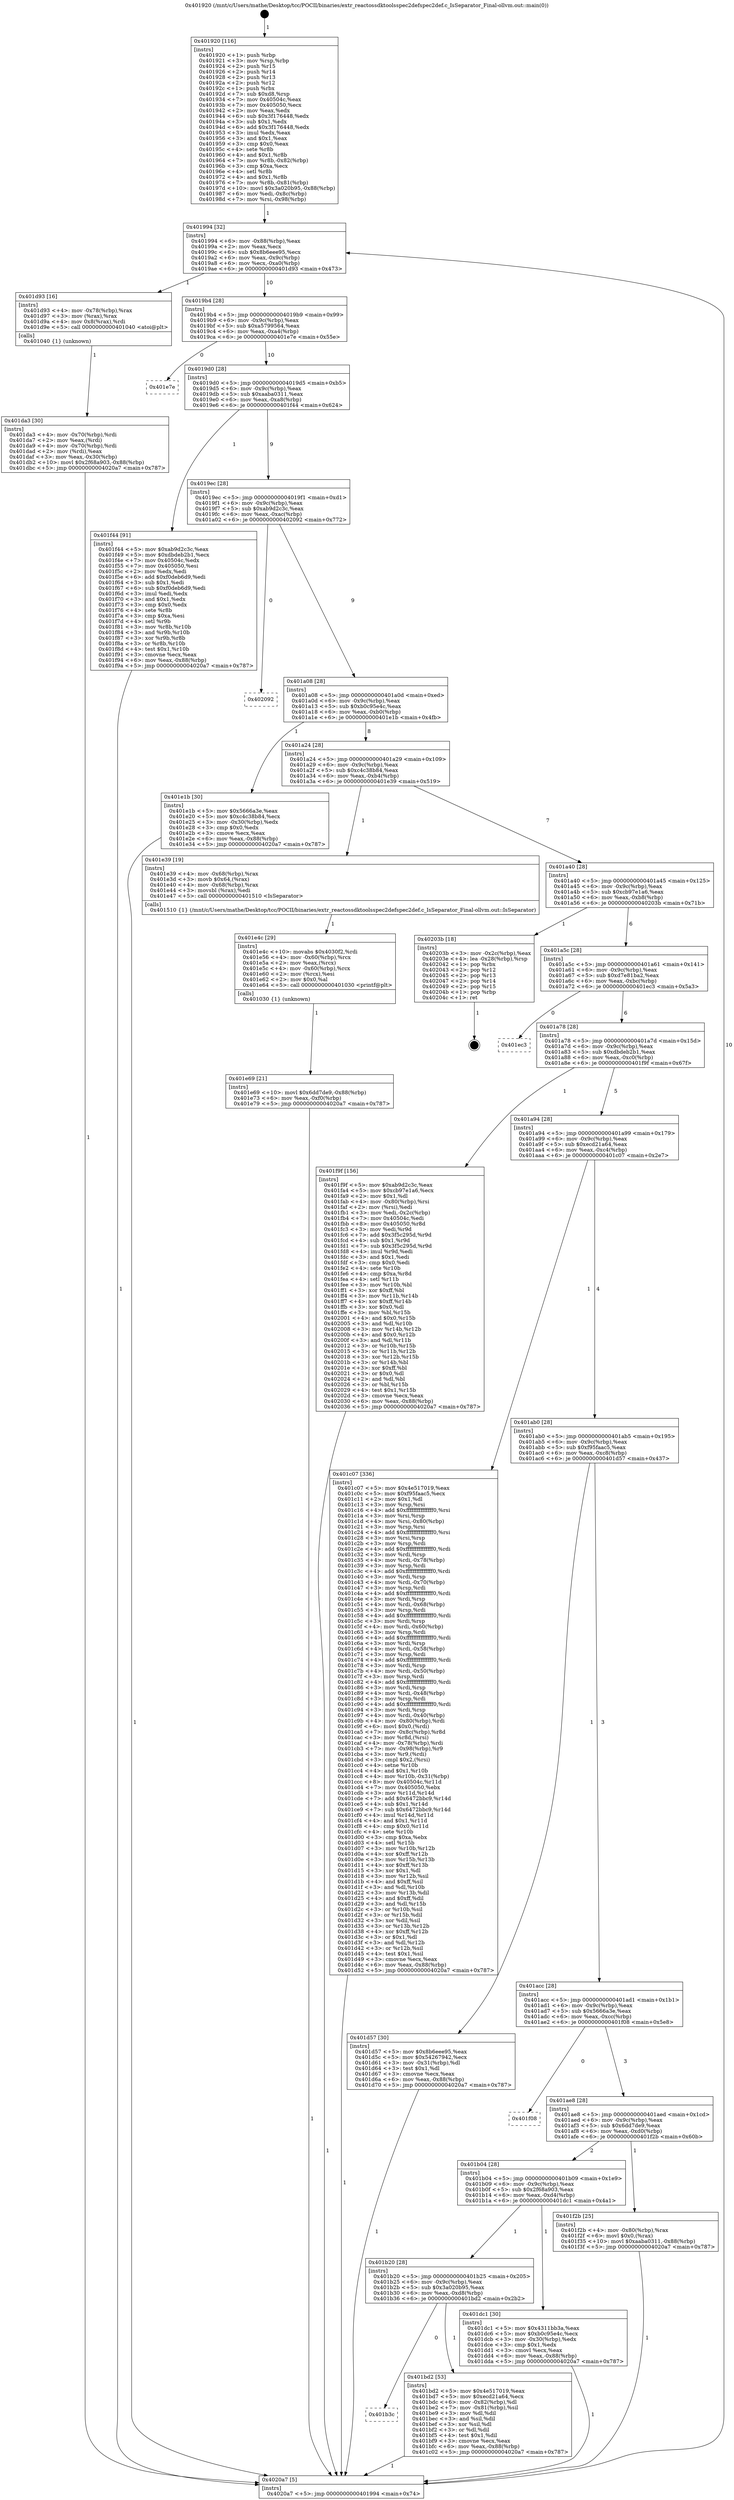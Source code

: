 digraph "0x401920" {
  label = "0x401920 (/mnt/c/Users/mathe/Desktop/tcc/POCII/binaries/extr_reactossdktoolsspec2defspec2def.c_IsSeparator_Final-ollvm.out::main(0))"
  labelloc = "t"
  node[shape=record]

  Entry [label="",width=0.3,height=0.3,shape=circle,fillcolor=black,style=filled]
  "0x401994" [label="{
     0x401994 [32]\l
     | [instrs]\l
     &nbsp;&nbsp;0x401994 \<+6\>: mov -0x88(%rbp),%eax\l
     &nbsp;&nbsp;0x40199a \<+2\>: mov %eax,%ecx\l
     &nbsp;&nbsp;0x40199c \<+6\>: sub $0x8b6eee95,%ecx\l
     &nbsp;&nbsp;0x4019a2 \<+6\>: mov %eax,-0x9c(%rbp)\l
     &nbsp;&nbsp;0x4019a8 \<+6\>: mov %ecx,-0xa0(%rbp)\l
     &nbsp;&nbsp;0x4019ae \<+6\>: je 0000000000401d93 \<main+0x473\>\l
  }"]
  "0x401d93" [label="{
     0x401d93 [16]\l
     | [instrs]\l
     &nbsp;&nbsp;0x401d93 \<+4\>: mov -0x78(%rbp),%rax\l
     &nbsp;&nbsp;0x401d97 \<+3\>: mov (%rax),%rax\l
     &nbsp;&nbsp;0x401d9a \<+4\>: mov 0x8(%rax),%rdi\l
     &nbsp;&nbsp;0x401d9e \<+5\>: call 0000000000401040 \<atoi@plt\>\l
     | [calls]\l
     &nbsp;&nbsp;0x401040 \{1\} (unknown)\l
  }"]
  "0x4019b4" [label="{
     0x4019b4 [28]\l
     | [instrs]\l
     &nbsp;&nbsp;0x4019b4 \<+5\>: jmp 00000000004019b9 \<main+0x99\>\l
     &nbsp;&nbsp;0x4019b9 \<+6\>: mov -0x9c(%rbp),%eax\l
     &nbsp;&nbsp;0x4019bf \<+5\>: sub $0xa5799564,%eax\l
     &nbsp;&nbsp;0x4019c4 \<+6\>: mov %eax,-0xa4(%rbp)\l
     &nbsp;&nbsp;0x4019ca \<+6\>: je 0000000000401e7e \<main+0x55e\>\l
  }"]
  Exit [label="",width=0.3,height=0.3,shape=circle,fillcolor=black,style=filled,peripheries=2]
  "0x401e7e" [label="{
     0x401e7e\l
  }", style=dashed]
  "0x4019d0" [label="{
     0x4019d0 [28]\l
     | [instrs]\l
     &nbsp;&nbsp;0x4019d0 \<+5\>: jmp 00000000004019d5 \<main+0xb5\>\l
     &nbsp;&nbsp;0x4019d5 \<+6\>: mov -0x9c(%rbp),%eax\l
     &nbsp;&nbsp;0x4019db \<+5\>: sub $0xaaba0311,%eax\l
     &nbsp;&nbsp;0x4019e0 \<+6\>: mov %eax,-0xa8(%rbp)\l
     &nbsp;&nbsp;0x4019e6 \<+6\>: je 0000000000401f44 \<main+0x624\>\l
  }"]
  "0x401e69" [label="{
     0x401e69 [21]\l
     | [instrs]\l
     &nbsp;&nbsp;0x401e69 \<+10\>: movl $0x6dd7de9,-0x88(%rbp)\l
     &nbsp;&nbsp;0x401e73 \<+6\>: mov %eax,-0xf0(%rbp)\l
     &nbsp;&nbsp;0x401e79 \<+5\>: jmp 00000000004020a7 \<main+0x787\>\l
  }"]
  "0x401f44" [label="{
     0x401f44 [91]\l
     | [instrs]\l
     &nbsp;&nbsp;0x401f44 \<+5\>: mov $0xab9d2c3c,%eax\l
     &nbsp;&nbsp;0x401f49 \<+5\>: mov $0xdbdeb2b1,%ecx\l
     &nbsp;&nbsp;0x401f4e \<+7\>: mov 0x40504c,%edx\l
     &nbsp;&nbsp;0x401f55 \<+7\>: mov 0x405050,%esi\l
     &nbsp;&nbsp;0x401f5c \<+2\>: mov %edx,%edi\l
     &nbsp;&nbsp;0x401f5e \<+6\>: add $0xf0deb6d9,%edi\l
     &nbsp;&nbsp;0x401f64 \<+3\>: sub $0x1,%edi\l
     &nbsp;&nbsp;0x401f67 \<+6\>: sub $0xf0deb6d9,%edi\l
     &nbsp;&nbsp;0x401f6d \<+3\>: imul %edi,%edx\l
     &nbsp;&nbsp;0x401f70 \<+3\>: and $0x1,%edx\l
     &nbsp;&nbsp;0x401f73 \<+3\>: cmp $0x0,%edx\l
     &nbsp;&nbsp;0x401f76 \<+4\>: sete %r8b\l
     &nbsp;&nbsp;0x401f7a \<+3\>: cmp $0xa,%esi\l
     &nbsp;&nbsp;0x401f7d \<+4\>: setl %r9b\l
     &nbsp;&nbsp;0x401f81 \<+3\>: mov %r8b,%r10b\l
     &nbsp;&nbsp;0x401f84 \<+3\>: and %r9b,%r10b\l
     &nbsp;&nbsp;0x401f87 \<+3\>: xor %r9b,%r8b\l
     &nbsp;&nbsp;0x401f8a \<+3\>: or %r8b,%r10b\l
     &nbsp;&nbsp;0x401f8d \<+4\>: test $0x1,%r10b\l
     &nbsp;&nbsp;0x401f91 \<+3\>: cmovne %ecx,%eax\l
     &nbsp;&nbsp;0x401f94 \<+6\>: mov %eax,-0x88(%rbp)\l
     &nbsp;&nbsp;0x401f9a \<+5\>: jmp 00000000004020a7 \<main+0x787\>\l
  }"]
  "0x4019ec" [label="{
     0x4019ec [28]\l
     | [instrs]\l
     &nbsp;&nbsp;0x4019ec \<+5\>: jmp 00000000004019f1 \<main+0xd1\>\l
     &nbsp;&nbsp;0x4019f1 \<+6\>: mov -0x9c(%rbp),%eax\l
     &nbsp;&nbsp;0x4019f7 \<+5\>: sub $0xab9d2c3c,%eax\l
     &nbsp;&nbsp;0x4019fc \<+6\>: mov %eax,-0xac(%rbp)\l
     &nbsp;&nbsp;0x401a02 \<+6\>: je 0000000000402092 \<main+0x772\>\l
  }"]
  "0x401e4c" [label="{
     0x401e4c [29]\l
     | [instrs]\l
     &nbsp;&nbsp;0x401e4c \<+10\>: movabs $0x4030f2,%rdi\l
     &nbsp;&nbsp;0x401e56 \<+4\>: mov -0x60(%rbp),%rcx\l
     &nbsp;&nbsp;0x401e5a \<+2\>: mov %eax,(%rcx)\l
     &nbsp;&nbsp;0x401e5c \<+4\>: mov -0x60(%rbp),%rcx\l
     &nbsp;&nbsp;0x401e60 \<+2\>: mov (%rcx),%esi\l
     &nbsp;&nbsp;0x401e62 \<+2\>: mov $0x0,%al\l
     &nbsp;&nbsp;0x401e64 \<+5\>: call 0000000000401030 \<printf@plt\>\l
     | [calls]\l
     &nbsp;&nbsp;0x401030 \{1\} (unknown)\l
  }"]
  "0x402092" [label="{
     0x402092\l
  }", style=dashed]
  "0x401a08" [label="{
     0x401a08 [28]\l
     | [instrs]\l
     &nbsp;&nbsp;0x401a08 \<+5\>: jmp 0000000000401a0d \<main+0xed\>\l
     &nbsp;&nbsp;0x401a0d \<+6\>: mov -0x9c(%rbp),%eax\l
     &nbsp;&nbsp;0x401a13 \<+5\>: sub $0xb0c95e4c,%eax\l
     &nbsp;&nbsp;0x401a18 \<+6\>: mov %eax,-0xb0(%rbp)\l
     &nbsp;&nbsp;0x401a1e \<+6\>: je 0000000000401e1b \<main+0x4fb\>\l
  }"]
  "0x401da3" [label="{
     0x401da3 [30]\l
     | [instrs]\l
     &nbsp;&nbsp;0x401da3 \<+4\>: mov -0x70(%rbp),%rdi\l
     &nbsp;&nbsp;0x401da7 \<+2\>: mov %eax,(%rdi)\l
     &nbsp;&nbsp;0x401da9 \<+4\>: mov -0x70(%rbp),%rdi\l
     &nbsp;&nbsp;0x401dad \<+2\>: mov (%rdi),%eax\l
     &nbsp;&nbsp;0x401daf \<+3\>: mov %eax,-0x30(%rbp)\l
     &nbsp;&nbsp;0x401db2 \<+10\>: movl $0x2f68a903,-0x88(%rbp)\l
     &nbsp;&nbsp;0x401dbc \<+5\>: jmp 00000000004020a7 \<main+0x787\>\l
  }"]
  "0x401e1b" [label="{
     0x401e1b [30]\l
     | [instrs]\l
     &nbsp;&nbsp;0x401e1b \<+5\>: mov $0x5666a3e,%eax\l
     &nbsp;&nbsp;0x401e20 \<+5\>: mov $0xc4c38b84,%ecx\l
     &nbsp;&nbsp;0x401e25 \<+3\>: mov -0x30(%rbp),%edx\l
     &nbsp;&nbsp;0x401e28 \<+3\>: cmp $0x0,%edx\l
     &nbsp;&nbsp;0x401e2b \<+3\>: cmove %ecx,%eax\l
     &nbsp;&nbsp;0x401e2e \<+6\>: mov %eax,-0x88(%rbp)\l
     &nbsp;&nbsp;0x401e34 \<+5\>: jmp 00000000004020a7 \<main+0x787\>\l
  }"]
  "0x401a24" [label="{
     0x401a24 [28]\l
     | [instrs]\l
     &nbsp;&nbsp;0x401a24 \<+5\>: jmp 0000000000401a29 \<main+0x109\>\l
     &nbsp;&nbsp;0x401a29 \<+6\>: mov -0x9c(%rbp),%eax\l
     &nbsp;&nbsp;0x401a2f \<+5\>: sub $0xc4c38b84,%eax\l
     &nbsp;&nbsp;0x401a34 \<+6\>: mov %eax,-0xb4(%rbp)\l
     &nbsp;&nbsp;0x401a3a \<+6\>: je 0000000000401e39 \<main+0x519\>\l
  }"]
  "0x401920" [label="{
     0x401920 [116]\l
     | [instrs]\l
     &nbsp;&nbsp;0x401920 \<+1\>: push %rbp\l
     &nbsp;&nbsp;0x401921 \<+3\>: mov %rsp,%rbp\l
     &nbsp;&nbsp;0x401924 \<+2\>: push %r15\l
     &nbsp;&nbsp;0x401926 \<+2\>: push %r14\l
     &nbsp;&nbsp;0x401928 \<+2\>: push %r13\l
     &nbsp;&nbsp;0x40192a \<+2\>: push %r12\l
     &nbsp;&nbsp;0x40192c \<+1\>: push %rbx\l
     &nbsp;&nbsp;0x40192d \<+7\>: sub $0xd8,%rsp\l
     &nbsp;&nbsp;0x401934 \<+7\>: mov 0x40504c,%eax\l
     &nbsp;&nbsp;0x40193b \<+7\>: mov 0x405050,%ecx\l
     &nbsp;&nbsp;0x401942 \<+2\>: mov %eax,%edx\l
     &nbsp;&nbsp;0x401944 \<+6\>: sub $0x3f176448,%edx\l
     &nbsp;&nbsp;0x40194a \<+3\>: sub $0x1,%edx\l
     &nbsp;&nbsp;0x40194d \<+6\>: add $0x3f176448,%edx\l
     &nbsp;&nbsp;0x401953 \<+3\>: imul %edx,%eax\l
     &nbsp;&nbsp;0x401956 \<+3\>: and $0x1,%eax\l
     &nbsp;&nbsp;0x401959 \<+3\>: cmp $0x0,%eax\l
     &nbsp;&nbsp;0x40195c \<+4\>: sete %r8b\l
     &nbsp;&nbsp;0x401960 \<+4\>: and $0x1,%r8b\l
     &nbsp;&nbsp;0x401964 \<+7\>: mov %r8b,-0x82(%rbp)\l
     &nbsp;&nbsp;0x40196b \<+3\>: cmp $0xa,%ecx\l
     &nbsp;&nbsp;0x40196e \<+4\>: setl %r8b\l
     &nbsp;&nbsp;0x401972 \<+4\>: and $0x1,%r8b\l
     &nbsp;&nbsp;0x401976 \<+7\>: mov %r8b,-0x81(%rbp)\l
     &nbsp;&nbsp;0x40197d \<+10\>: movl $0x3a020b95,-0x88(%rbp)\l
     &nbsp;&nbsp;0x401987 \<+6\>: mov %edi,-0x8c(%rbp)\l
     &nbsp;&nbsp;0x40198d \<+7\>: mov %rsi,-0x98(%rbp)\l
  }"]
  "0x401e39" [label="{
     0x401e39 [19]\l
     | [instrs]\l
     &nbsp;&nbsp;0x401e39 \<+4\>: mov -0x68(%rbp),%rax\l
     &nbsp;&nbsp;0x401e3d \<+3\>: movb $0x64,(%rax)\l
     &nbsp;&nbsp;0x401e40 \<+4\>: mov -0x68(%rbp),%rax\l
     &nbsp;&nbsp;0x401e44 \<+3\>: movsbl (%rax),%edi\l
     &nbsp;&nbsp;0x401e47 \<+5\>: call 0000000000401510 \<IsSeparator\>\l
     | [calls]\l
     &nbsp;&nbsp;0x401510 \{1\} (/mnt/c/Users/mathe/Desktop/tcc/POCII/binaries/extr_reactossdktoolsspec2defspec2def.c_IsSeparator_Final-ollvm.out::IsSeparator)\l
  }"]
  "0x401a40" [label="{
     0x401a40 [28]\l
     | [instrs]\l
     &nbsp;&nbsp;0x401a40 \<+5\>: jmp 0000000000401a45 \<main+0x125\>\l
     &nbsp;&nbsp;0x401a45 \<+6\>: mov -0x9c(%rbp),%eax\l
     &nbsp;&nbsp;0x401a4b \<+5\>: sub $0xcb97e1a6,%eax\l
     &nbsp;&nbsp;0x401a50 \<+6\>: mov %eax,-0xb8(%rbp)\l
     &nbsp;&nbsp;0x401a56 \<+6\>: je 000000000040203b \<main+0x71b\>\l
  }"]
  "0x4020a7" [label="{
     0x4020a7 [5]\l
     | [instrs]\l
     &nbsp;&nbsp;0x4020a7 \<+5\>: jmp 0000000000401994 \<main+0x74\>\l
  }"]
  "0x40203b" [label="{
     0x40203b [18]\l
     | [instrs]\l
     &nbsp;&nbsp;0x40203b \<+3\>: mov -0x2c(%rbp),%eax\l
     &nbsp;&nbsp;0x40203e \<+4\>: lea -0x28(%rbp),%rsp\l
     &nbsp;&nbsp;0x402042 \<+1\>: pop %rbx\l
     &nbsp;&nbsp;0x402043 \<+2\>: pop %r12\l
     &nbsp;&nbsp;0x402045 \<+2\>: pop %r13\l
     &nbsp;&nbsp;0x402047 \<+2\>: pop %r14\l
     &nbsp;&nbsp;0x402049 \<+2\>: pop %r15\l
     &nbsp;&nbsp;0x40204b \<+1\>: pop %rbp\l
     &nbsp;&nbsp;0x40204c \<+1\>: ret\l
  }"]
  "0x401a5c" [label="{
     0x401a5c [28]\l
     | [instrs]\l
     &nbsp;&nbsp;0x401a5c \<+5\>: jmp 0000000000401a61 \<main+0x141\>\l
     &nbsp;&nbsp;0x401a61 \<+6\>: mov -0x9c(%rbp),%eax\l
     &nbsp;&nbsp;0x401a67 \<+5\>: sub $0xd7e81ba2,%eax\l
     &nbsp;&nbsp;0x401a6c \<+6\>: mov %eax,-0xbc(%rbp)\l
     &nbsp;&nbsp;0x401a72 \<+6\>: je 0000000000401ec3 \<main+0x5a3\>\l
  }"]
  "0x401b3c" [label="{
     0x401b3c\l
  }", style=dashed]
  "0x401ec3" [label="{
     0x401ec3\l
  }", style=dashed]
  "0x401a78" [label="{
     0x401a78 [28]\l
     | [instrs]\l
     &nbsp;&nbsp;0x401a78 \<+5\>: jmp 0000000000401a7d \<main+0x15d\>\l
     &nbsp;&nbsp;0x401a7d \<+6\>: mov -0x9c(%rbp),%eax\l
     &nbsp;&nbsp;0x401a83 \<+5\>: sub $0xdbdeb2b1,%eax\l
     &nbsp;&nbsp;0x401a88 \<+6\>: mov %eax,-0xc0(%rbp)\l
     &nbsp;&nbsp;0x401a8e \<+6\>: je 0000000000401f9f \<main+0x67f\>\l
  }"]
  "0x401bd2" [label="{
     0x401bd2 [53]\l
     | [instrs]\l
     &nbsp;&nbsp;0x401bd2 \<+5\>: mov $0x4e517019,%eax\l
     &nbsp;&nbsp;0x401bd7 \<+5\>: mov $0xecd21a64,%ecx\l
     &nbsp;&nbsp;0x401bdc \<+6\>: mov -0x82(%rbp),%dl\l
     &nbsp;&nbsp;0x401be2 \<+7\>: mov -0x81(%rbp),%sil\l
     &nbsp;&nbsp;0x401be9 \<+3\>: mov %dl,%dil\l
     &nbsp;&nbsp;0x401bec \<+3\>: and %sil,%dil\l
     &nbsp;&nbsp;0x401bef \<+3\>: xor %sil,%dl\l
     &nbsp;&nbsp;0x401bf2 \<+3\>: or %dl,%dil\l
     &nbsp;&nbsp;0x401bf5 \<+4\>: test $0x1,%dil\l
     &nbsp;&nbsp;0x401bf9 \<+3\>: cmovne %ecx,%eax\l
     &nbsp;&nbsp;0x401bfc \<+6\>: mov %eax,-0x88(%rbp)\l
     &nbsp;&nbsp;0x401c02 \<+5\>: jmp 00000000004020a7 \<main+0x787\>\l
  }"]
  "0x401f9f" [label="{
     0x401f9f [156]\l
     | [instrs]\l
     &nbsp;&nbsp;0x401f9f \<+5\>: mov $0xab9d2c3c,%eax\l
     &nbsp;&nbsp;0x401fa4 \<+5\>: mov $0xcb97e1a6,%ecx\l
     &nbsp;&nbsp;0x401fa9 \<+2\>: mov $0x1,%dl\l
     &nbsp;&nbsp;0x401fab \<+4\>: mov -0x80(%rbp),%rsi\l
     &nbsp;&nbsp;0x401faf \<+2\>: mov (%rsi),%edi\l
     &nbsp;&nbsp;0x401fb1 \<+3\>: mov %edi,-0x2c(%rbp)\l
     &nbsp;&nbsp;0x401fb4 \<+7\>: mov 0x40504c,%edi\l
     &nbsp;&nbsp;0x401fbb \<+8\>: mov 0x405050,%r8d\l
     &nbsp;&nbsp;0x401fc3 \<+3\>: mov %edi,%r9d\l
     &nbsp;&nbsp;0x401fc6 \<+7\>: add $0x3f5c295d,%r9d\l
     &nbsp;&nbsp;0x401fcd \<+4\>: sub $0x1,%r9d\l
     &nbsp;&nbsp;0x401fd1 \<+7\>: sub $0x3f5c295d,%r9d\l
     &nbsp;&nbsp;0x401fd8 \<+4\>: imul %r9d,%edi\l
     &nbsp;&nbsp;0x401fdc \<+3\>: and $0x1,%edi\l
     &nbsp;&nbsp;0x401fdf \<+3\>: cmp $0x0,%edi\l
     &nbsp;&nbsp;0x401fe2 \<+4\>: sete %r10b\l
     &nbsp;&nbsp;0x401fe6 \<+4\>: cmp $0xa,%r8d\l
     &nbsp;&nbsp;0x401fea \<+4\>: setl %r11b\l
     &nbsp;&nbsp;0x401fee \<+3\>: mov %r10b,%bl\l
     &nbsp;&nbsp;0x401ff1 \<+3\>: xor $0xff,%bl\l
     &nbsp;&nbsp;0x401ff4 \<+3\>: mov %r11b,%r14b\l
     &nbsp;&nbsp;0x401ff7 \<+4\>: xor $0xff,%r14b\l
     &nbsp;&nbsp;0x401ffb \<+3\>: xor $0x0,%dl\l
     &nbsp;&nbsp;0x401ffe \<+3\>: mov %bl,%r15b\l
     &nbsp;&nbsp;0x402001 \<+4\>: and $0x0,%r15b\l
     &nbsp;&nbsp;0x402005 \<+3\>: and %dl,%r10b\l
     &nbsp;&nbsp;0x402008 \<+3\>: mov %r14b,%r12b\l
     &nbsp;&nbsp;0x40200b \<+4\>: and $0x0,%r12b\l
     &nbsp;&nbsp;0x40200f \<+3\>: and %dl,%r11b\l
     &nbsp;&nbsp;0x402012 \<+3\>: or %r10b,%r15b\l
     &nbsp;&nbsp;0x402015 \<+3\>: or %r11b,%r12b\l
     &nbsp;&nbsp;0x402018 \<+3\>: xor %r12b,%r15b\l
     &nbsp;&nbsp;0x40201b \<+3\>: or %r14b,%bl\l
     &nbsp;&nbsp;0x40201e \<+3\>: xor $0xff,%bl\l
     &nbsp;&nbsp;0x402021 \<+3\>: or $0x0,%dl\l
     &nbsp;&nbsp;0x402024 \<+2\>: and %dl,%bl\l
     &nbsp;&nbsp;0x402026 \<+3\>: or %bl,%r15b\l
     &nbsp;&nbsp;0x402029 \<+4\>: test $0x1,%r15b\l
     &nbsp;&nbsp;0x40202d \<+3\>: cmovne %ecx,%eax\l
     &nbsp;&nbsp;0x402030 \<+6\>: mov %eax,-0x88(%rbp)\l
     &nbsp;&nbsp;0x402036 \<+5\>: jmp 00000000004020a7 \<main+0x787\>\l
  }"]
  "0x401a94" [label="{
     0x401a94 [28]\l
     | [instrs]\l
     &nbsp;&nbsp;0x401a94 \<+5\>: jmp 0000000000401a99 \<main+0x179\>\l
     &nbsp;&nbsp;0x401a99 \<+6\>: mov -0x9c(%rbp),%eax\l
     &nbsp;&nbsp;0x401a9f \<+5\>: sub $0xecd21a64,%eax\l
     &nbsp;&nbsp;0x401aa4 \<+6\>: mov %eax,-0xc4(%rbp)\l
     &nbsp;&nbsp;0x401aaa \<+6\>: je 0000000000401c07 \<main+0x2e7\>\l
  }"]
  "0x401b20" [label="{
     0x401b20 [28]\l
     | [instrs]\l
     &nbsp;&nbsp;0x401b20 \<+5\>: jmp 0000000000401b25 \<main+0x205\>\l
     &nbsp;&nbsp;0x401b25 \<+6\>: mov -0x9c(%rbp),%eax\l
     &nbsp;&nbsp;0x401b2b \<+5\>: sub $0x3a020b95,%eax\l
     &nbsp;&nbsp;0x401b30 \<+6\>: mov %eax,-0xd8(%rbp)\l
     &nbsp;&nbsp;0x401b36 \<+6\>: je 0000000000401bd2 \<main+0x2b2\>\l
  }"]
  "0x401c07" [label="{
     0x401c07 [336]\l
     | [instrs]\l
     &nbsp;&nbsp;0x401c07 \<+5\>: mov $0x4e517019,%eax\l
     &nbsp;&nbsp;0x401c0c \<+5\>: mov $0xf95faac5,%ecx\l
     &nbsp;&nbsp;0x401c11 \<+2\>: mov $0x1,%dl\l
     &nbsp;&nbsp;0x401c13 \<+3\>: mov %rsp,%rsi\l
     &nbsp;&nbsp;0x401c16 \<+4\>: add $0xfffffffffffffff0,%rsi\l
     &nbsp;&nbsp;0x401c1a \<+3\>: mov %rsi,%rsp\l
     &nbsp;&nbsp;0x401c1d \<+4\>: mov %rsi,-0x80(%rbp)\l
     &nbsp;&nbsp;0x401c21 \<+3\>: mov %rsp,%rsi\l
     &nbsp;&nbsp;0x401c24 \<+4\>: add $0xfffffffffffffff0,%rsi\l
     &nbsp;&nbsp;0x401c28 \<+3\>: mov %rsi,%rsp\l
     &nbsp;&nbsp;0x401c2b \<+3\>: mov %rsp,%rdi\l
     &nbsp;&nbsp;0x401c2e \<+4\>: add $0xfffffffffffffff0,%rdi\l
     &nbsp;&nbsp;0x401c32 \<+3\>: mov %rdi,%rsp\l
     &nbsp;&nbsp;0x401c35 \<+4\>: mov %rdi,-0x78(%rbp)\l
     &nbsp;&nbsp;0x401c39 \<+3\>: mov %rsp,%rdi\l
     &nbsp;&nbsp;0x401c3c \<+4\>: add $0xfffffffffffffff0,%rdi\l
     &nbsp;&nbsp;0x401c40 \<+3\>: mov %rdi,%rsp\l
     &nbsp;&nbsp;0x401c43 \<+4\>: mov %rdi,-0x70(%rbp)\l
     &nbsp;&nbsp;0x401c47 \<+3\>: mov %rsp,%rdi\l
     &nbsp;&nbsp;0x401c4a \<+4\>: add $0xfffffffffffffff0,%rdi\l
     &nbsp;&nbsp;0x401c4e \<+3\>: mov %rdi,%rsp\l
     &nbsp;&nbsp;0x401c51 \<+4\>: mov %rdi,-0x68(%rbp)\l
     &nbsp;&nbsp;0x401c55 \<+3\>: mov %rsp,%rdi\l
     &nbsp;&nbsp;0x401c58 \<+4\>: add $0xfffffffffffffff0,%rdi\l
     &nbsp;&nbsp;0x401c5c \<+3\>: mov %rdi,%rsp\l
     &nbsp;&nbsp;0x401c5f \<+4\>: mov %rdi,-0x60(%rbp)\l
     &nbsp;&nbsp;0x401c63 \<+3\>: mov %rsp,%rdi\l
     &nbsp;&nbsp;0x401c66 \<+4\>: add $0xfffffffffffffff0,%rdi\l
     &nbsp;&nbsp;0x401c6a \<+3\>: mov %rdi,%rsp\l
     &nbsp;&nbsp;0x401c6d \<+4\>: mov %rdi,-0x58(%rbp)\l
     &nbsp;&nbsp;0x401c71 \<+3\>: mov %rsp,%rdi\l
     &nbsp;&nbsp;0x401c74 \<+4\>: add $0xfffffffffffffff0,%rdi\l
     &nbsp;&nbsp;0x401c78 \<+3\>: mov %rdi,%rsp\l
     &nbsp;&nbsp;0x401c7b \<+4\>: mov %rdi,-0x50(%rbp)\l
     &nbsp;&nbsp;0x401c7f \<+3\>: mov %rsp,%rdi\l
     &nbsp;&nbsp;0x401c82 \<+4\>: add $0xfffffffffffffff0,%rdi\l
     &nbsp;&nbsp;0x401c86 \<+3\>: mov %rdi,%rsp\l
     &nbsp;&nbsp;0x401c89 \<+4\>: mov %rdi,-0x48(%rbp)\l
     &nbsp;&nbsp;0x401c8d \<+3\>: mov %rsp,%rdi\l
     &nbsp;&nbsp;0x401c90 \<+4\>: add $0xfffffffffffffff0,%rdi\l
     &nbsp;&nbsp;0x401c94 \<+3\>: mov %rdi,%rsp\l
     &nbsp;&nbsp;0x401c97 \<+4\>: mov %rdi,-0x40(%rbp)\l
     &nbsp;&nbsp;0x401c9b \<+4\>: mov -0x80(%rbp),%rdi\l
     &nbsp;&nbsp;0x401c9f \<+6\>: movl $0x0,(%rdi)\l
     &nbsp;&nbsp;0x401ca5 \<+7\>: mov -0x8c(%rbp),%r8d\l
     &nbsp;&nbsp;0x401cac \<+3\>: mov %r8d,(%rsi)\l
     &nbsp;&nbsp;0x401caf \<+4\>: mov -0x78(%rbp),%rdi\l
     &nbsp;&nbsp;0x401cb3 \<+7\>: mov -0x98(%rbp),%r9\l
     &nbsp;&nbsp;0x401cba \<+3\>: mov %r9,(%rdi)\l
     &nbsp;&nbsp;0x401cbd \<+3\>: cmpl $0x2,(%rsi)\l
     &nbsp;&nbsp;0x401cc0 \<+4\>: setne %r10b\l
     &nbsp;&nbsp;0x401cc4 \<+4\>: and $0x1,%r10b\l
     &nbsp;&nbsp;0x401cc8 \<+4\>: mov %r10b,-0x31(%rbp)\l
     &nbsp;&nbsp;0x401ccc \<+8\>: mov 0x40504c,%r11d\l
     &nbsp;&nbsp;0x401cd4 \<+7\>: mov 0x405050,%ebx\l
     &nbsp;&nbsp;0x401cdb \<+3\>: mov %r11d,%r14d\l
     &nbsp;&nbsp;0x401cde \<+7\>: add $0x6472bbc9,%r14d\l
     &nbsp;&nbsp;0x401ce5 \<+4\>: sub $0x1,%r14d\l
     &nbsp;&nbsp;0x401ce9 \<+7\>: sub $0x6472bbc9,%r14d\l
     &nbsp;&nbsp;0x401cf0 \<+4\>: imul %r14d,%r11d\l
     &nbsp;&nbsp;0x401cf4 \<+4\>: and $0x1,%r11d\l
     &nbsp;&nbsp;0x401cf8 \<+4\>: cmp $0x0,%r11d\l
     &nbsp;&nbsp;0x401cfc \<+4\>: sete %r10b\l
     &nbsp;&nbsp;0x401d00 \<+3\>: cmp $0xa,%ebx\l
     &nbsp;&nbsp;0x401d03 \<+4\>: setl %r15b\l
     &nbsp;&nbsp;0x401d07 \<+3\>: mov %r10b,%r12b\l
     &nbsp;&nbsp;0x401d0a \<+4\>: xor $0xff,%r12b\l
     &nbsp;&nbsp;0x401d0e \<+3\>: mov %r15b,%r13b\l
     &nbsp;&nbsp;0x401d11 \<+4\>: xor $0xff,%r13b\l
     &nbsp;&nbsp;0x401d15 \<+3\>: xor $0x1,%dl\l
     &nbsp;&nbsp;0x401d18 \<+3\>: mov %r12b,%sil\l
     &nbsp;&nbsp;0x401d1b \<+4\>: and $0xff,%sil\l
     &nbsp;&nbsp;0x401d1f \<+3\>: and %dl,%r10b\l
     &nbsp;&nbsp;0x401d22 \<+3\>: mov %r13b,%dil\l
     &nbsp;&nbsp;0x401d25 \<+4\>: and $0xff,%dil\l
     &nbsp;&nbsp;0x401d29 \<+3\>: and %dl,%r15b\l
     &nbsp;&nbsp;0x401d2c \<+3\>: or %r10b,%sil\l
     &nbsp;&nbsp;0x401d2f \<+3\>: or %r15b,%dil\l
     &nbsp;&nbsp;0x401d32 \<+3\>: xor %dil,%sil\l
     &nbsp;&nbsp;0x401d35 \<+3\>: or %r13b,%r12b\l
     &nbsp;&nbsp;0x401d38 \<+4\>: xor $0xff,%r12b\l
     &nbsp;&nbsp;0x401d3c \<+3\>: or $0x1,%dl\l
     &nbsp;&nbsp;0x401d3f \<+3\>: and %dl,%r12b\l
     &nbsp;&nbsp;0x401d42 \<+3\>: or %r12b,%sil\l
     &nbsp;&nbsp;0x401d45 \<+4\>: test $0x1,%sil\l
     &nbsp;&nbsp;0x401d49 \<+3\>: cmovne %ecx,%eax\l
     &nbsp;&nbsp;0x401d4c \<+6\>: mov %eax,-0x88(%rbp)\l
     &nbsp;&nbsp;0x401d52 \<+5\>: jmp 00000000004020a7 \<main+0x787\>\l
  }"]
  "0x401ab0" [label="{
     0x401ab0 [28]\l
     | [instrs]\l
     &nbsp;&nbsp;0x401ab0 \<+5\>: jmp 0000000000401ab5 \<main+0x195\>\l
     &nbsp;&nbsp;0x401ab5 \<+6\>: mov -0x9c(%rbp),%eax\l
     &nbsp;&nbsp;0x401abb \<+5\>: sub $0xf95faac5,%eax\l
     &nbsp;&nbsp;0x401ac0 \<+6\>: mov %eax,-0xc8(%rbp)\l
     &nbsp;&nbsp;0x401ac6 \<+6\>: je 0000000000401d57 \<main+0x437\>\l
  }"]
  "0x401dc1" [label="{
     0x401dc1 [30]\l
     | [instrs]\l
     &nbsp;&nbsp;0x401dc1 \<+5\>: mov $0x4311bb3a,%eax\l
     &nbsp;&nbsp;0x401dc6 \<+5\>: mov $0xb0c95e4c,%ecx\l
     &nbsp;&nbsp;0x401dcb \<+3\>: mov -0x30(%rbp),%edx\l
     &nbsp;&nbsp;0x401dce \<+3\>: cmp $0x1,%edx\l
     &nbsp;&nbsp;0x401dd1 \<+3\>: cmovl %ecx,%eax\l
     &nbsp;&nbsp;0x401dd4 \<+6\>: mov %eax,-0x88(%rbp)\l
     &nbsp;&nbsp;0x401dda \<+5\>: jmp 00000000004020a7 \<main+0x787\>\l
  }"]
  "0x401d57" [label="{
     0x401d57 [30]\l
     | [instrs]\l
     &nbsp;&nbsp;0x401d57 \<+5\>: mov $0x8b6eee95,%eax\l
     &nbsp;&nbsp;0x401d5c \<+5\>: mov $0x54267942,%ecx\l
     &nbsp;&nbsp;0x401d61 \<+3\>: mov -0x31(%rbp),%dl\l
     &nbsp;&nbsp;0x401d64 \<+3\>: test $0x1,%dl\l
     &nbsp;&nbsp;0x401d67 \<+3\>: cmovne %ecx,%eax\l
     &nbsp;&nbsp;0x401d6a \<+6\>: mov %eax,-0x88(%rbp)\l
     &nbsp;&nbsp;0x401d70 \<+5\>: jmp 00000000004020a7 \<main+0x787\>\l
  }"]
  "0x401acc" [label="{
     0x401acc [28]\l
     | [instrs]\l
     &nbsp;&nbsp;0x401acc \<+5\>: jmp 0000000000401ad1 \<main+0x1b1\>\l
     &nbsp;&nbsp;0x401ad1 \<+6\>: mov -0x9c(%rbp),%eax\l
     &nbsp;&nbsp;0x401ad7 \<+5\>: sub $0x5666a3e,%eax\l
     &nbsp;&nbsp;0x401adc \<+6\>: mov %eax,-0xcc(%rbp)\l
     &nbsp;&nbsp;0x401ae2 \<+6\>: je 0000000000401f08 \<main+0x5e8\>\l
  }"]
  "0x401b04" [label="{
     0x401b04 [28]\l
     | [instrs]\l
     &nbsp;&nbsp;0x401b04 \<+5\>: jmp 0000000000401b09 \<main+0x1e9\>\l
     &nbsp;&nbsp;0x401b09 \<+6\>: mov -0x9c(%rbp),%eax\l
     &nbsp;&nbsp;0x401b0f \<+5\>: sub $0x2f68a903,%eax\l
     &nbsp;&nbsp;0x401b14 \<+6\>: mov %eax,-0xd4(%rbp)\l
     &nbsp;&nbsp;0x401b1a \<+6\>: je 0000000000401dc1 \<main+0x4a1\>\l
  }"]
  "0x401f08" [label="{
     0x401f08\l
  }", style=dashed]
  "0x401ae8" [label="{
     0x401ae8 [28]\l
     | [instrs]\l
     &nbsp;&nbsp;0x401ae8 \<+5\>: jmp 0000000000401aed \<main+0x1cd\>\l
     &nbsp;&nbsp;0x401aed \<+6\>: mov -0x9c(%rbp),%eax\l
     &nbsp;&nbsp;0x401af3 \<+5\>: sub $0x6dd7de9,%eax\l
     &nbsp;&nbsp;0x401af8 \<+6\>: mov %eax,-0xd0(%rbp)\l
     &nbsp;&nbsp;0x401afe \<+6\>: je 0000000000401f2b \<main+0x60b\>\l
  }"]
  "0x401f2b" [label="{
     0x401f2b [25]\l
     | [instrs]\l
     &nbsp;&nbsp;0x401f2b \<+4\>: mov -0x80(%rbp),%rax\l
     &nbsp;&nbsp;0x401f2f \<+6\>: movl $0x0,(%rax)\l
     &nbsp;&nbsp;0x401f35 \<+10\>: movl $0xaaba0311,-0x88(%rbp)\l
     &nbsp;&nbsp;0x401f3f \<+5\>: jmp 00000000004020a7 \<main+0x787\>\l
  }"]
  Entry -> "0x401920" [label=" 1"]
  "0x401994" -> "0x401d93" [label=" 1"]
  "0x401994" -> "0x4019b4" [label=" 10"]
  "0x40203b" -> Exit [label=" 1"]
  "0x4019b4" -> "0x401e7e" [label=" 0"]
  "0x4019b4" -> "0x4019d0" [label=" 10"]
  "0x401f9f" -> "0x4020a7" [label=" 1"]
  "0x4019d0" -> "0x401f44" [label=" 1"]
  "0x4019d0" -> "0x4019ec" [label=" 9"]
  "0x401f44" -> "0x4020a7" [label=" 1"]
  "0x4019ec" -> "0x402092" [label=" 0"]
  "0x4019ec" -> "0x401a08" [label=" 9"]
  "0x401f2b" -> "0x4020a7" [label=" 1"]
  "0x401a08" -> "0x401e1b" [label=" 1"]
  "0x401a08" -> "0x401a24" [label=" 8"]
  "0x401e69" -> "0x4020a7" [label=" 1"]
  "0x401a24" -> "0x401e39" [label=" 1"]
  "0x401a24" -> "0x401a40" [label=" 7"]
  "0x401e39" -> "0x401e4c" [label=" 1"]
  "0x401a40" -> "0x40203b" [label=" 1"]
  "0x401a40" -> "0x401a5c" [label=" 6"]
  "0x401e1b" -> "0x4020a7" [label=" 1"]
  "0x401a5c" -> "0x401ec3" [label=" 0"]
  "0x401a5c" -> "0x401a78" [label=" 6"]
  "0x401dc1" -> "0x4020a7" [label=" 1"]
  "0x401a78" -> "0x401f9f" [label=" 1"]
  "0x401a78" -> "0x401a94" [label=" 5"]
  "0x401da3" -> "0x4020a7" [label=" 1"]
  "0x401a94" -> "0x401c07" [label=" 1"]
  "0x401a94" -> "0x401ab0" [label=" 4"]
  "0x401d57" -> "0x4020a7" [label=" 1"]
  "0x401ab0" -> "0x401d57" [label=" 1"]
  "0x401ab0" -> "0x401acc" [label=" 3"]
  "0x401c07" -> "0x4020a7" [label=" 1"]
  "0x401acc" -> "0x401f08" [label=" 0"]
  "0x401acc" -> "0x401ae8" [label=" 3"]
  "0x4020a7" -> "0x401994" [label=" 10"]
  "0x401ae8" -> "0x401f2b" [label=" 1"]
  "0x401ae8" -> "0x401b04" [label=" 2"]
  "0x401e4c" -> "0x401e69" [label=" 1"]
  "0x401b04" -> "0x401dc1" [label=" 1"]
  "0x401b04" -> "0x401b20" [label=" 1"]
  "0x401d93" -> "0x401da3" [label=" 1"]
  "0x401b20" -> "0x401bd2" [label=" 1"]
  "0x401b20" -> "0x401b3c" [label=" 0"]
  "0x401bd2" -> "0x4020a7" [label=" 1"]
  "0x401920" -> "0x401994" [label=" 1"]
}
